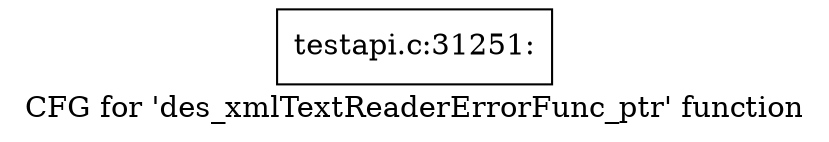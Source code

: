 digraph "CFG for 'des_xmlTextReaderErrorFunc_ptr' function" {
	label="CFG for 'des_xmlTextReaderErrorFunc_ptr' function";

	Node0x517e590 [shape=record,label="{testapi.c:31251:}"];
}
